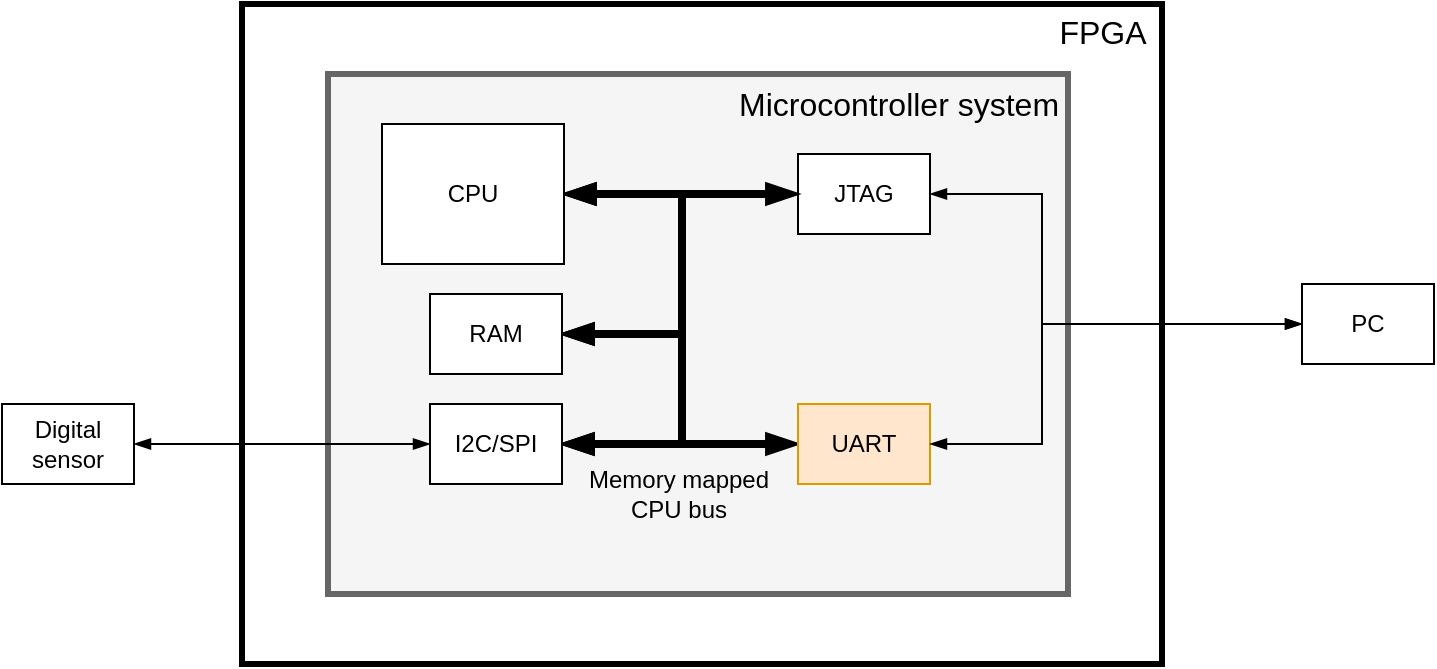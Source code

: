 <mxfile scale="2" border="0">
    <diagram id="KDHMPp0IH7KjjGZm3-7W" name="Page-1">
        <mxGraphModel dx="630" dy="598" grid="1" gridSize="10" guides="1" tooltips="1" connect="1" arrows="1" fold="1" page="1" pageScale="1" pageWidth="827" pageHeight="1169" math="0" shadow="0">
            <root>
                <mxCell id="0"/>
                <mxCell id="1" parent="0"/>
                <mxCell id="2" value="" style="rounded=0;whiteSpace=wrap;html=1;strokeWidth=3;" parent="1" vertex="1">
                    <mxGeometry x="190" y="190" width="460" height="330" as="geometry"/>
                </mxCell>
                <mxCell id="3" value="" style="rounded=0;whiteSpace=wrap;html=1;strokeWidth=3;fillColor=#f5f5f5;fontColor=#333333;strokeColor=#666666;" parent="1" vertex="1">
                    <mxGeometry x="233" y="225" width="370" height="260" as="geometry"/>
                </mxCell>
                <mxCell id="5" value="JTAG" style="rounded=0;whiteSpace=wrap;html=1;" parent="1" vertex="1">
                    <mxGeometry x="468" y="265" width="66" height="40" as="geometry"/>
                </mxCell>
                <mxCell id="12" style="edgeStyle=none;html=1;rounded=0;startArrow=blockThin;startFill=1;endArrow=blockThin;endFill=1;strokeWidth=4;entryX=1;entryY=0.5;entryDx=0;entryDy=0;exitX=1;exitY=0.5;exitDx=0;exitDy=0;" parent="1" source="6" target="8" edge="1">
                    <mxGeometry relative="1" as="geometry">
                        <mxPoint x="360" y="300" as="sourcePoint"/>
                        <mxPoint x="370" y="355" as="targetPoint"/>
                        <Array as="points">
                            <mxPoint x="410" y="285"/>
                            <mxPoint x="410" y="355"/>
                        </Array>
                    </mxGeometry>
                </mxCell>
                <mxCell id="16" style="edgeStyle=none;rounded=0;html=1;exitX=1;exitY=0.5;exitDx=0;exitDy=0;startArrow=blockThin;startFill=1;endArrow=blockThin;endFill=1;strokeWidth=4;" parent="1" source="6" target="5" edge="1">
                    <mxGeometry relative="1" as="geometry"/>
                </mxCell>
                <mxCell id="6" value="CPU" style="rounded=0;whiteSpace=wrap;html=1;" parent="1" vertex="1">
                    <mxGeometry x="260" y="250" width="91" height="70" as="geometry"/>
                </mxCell>
                <mxCell id="32" style="edgeStyle=none;rounded=0;html=1;exitX=1;exitY=0.5;exitDx=0;exitDy=0;entryX=1;entryY=0.5;entryDx=0;entryDy=0;startArrow=blockThin;startFill=1;endArrow=blockThin;endFill=1;strokeWidth=4;" parent="1" source="8" target="9" edge="1">
                    <mxGeometry relative="1" as="geometry">
                        <Array as="points">
                            <mxPoint x="410" y="355"/>
                            <mxPoint x="410" y="410"/>
                        </Array>
                    </mxGeometry>
                </mxCell>
                <mxCell id="8" value="RAM" style="rounded=0;whiteSpace=wrap;html=1;" parent="1" vertex="1">
                    <mxGeometry x="284" y="335" width="66" height="40" as="geometry"/>
                </mxCell>
                <mxCell id="17" style="edgeStyle=none;rounded=0;html=1;exitX=1;exitY=0.5;exitDx=0;exitDy=0;startArrow=blockThin;startFill=1;endArrow=blockThin;endFill=1;strokeWidth=4;" parent="1" source="9" target="10" edge="1">
                    <mxGeometry relative="1" as="geometry"/>
                </mxCell>
                <mxCell id="27" style="edgeStyle=none;rounded=0;html=1;exitX=0;exitY=0.5;exitDx=0;exitDy=0;entryX=1;entryY=0.5;entryDx=0;entryDy=0;startArrow=blockThin;startFill=1;endArrow=blockThin;endFill=1;strokeWidth=1;" parent="1" source="9" target="26" edge="1">
                    <mxGeometry relative="1" as="geometry"/>
                </mxCell>
                <mxCell id="9" value="I2C/SPI" style="rounded=0;whiteSpace=wrap;html=1;" parent="1" vertex="1">
                    <mxGeometry x="284" y="390" width="66" height="40" as="geometry"/>
                </mxCell>
                <mxCell id="10" value="UART" style="rounded=0;whiteSpace=wrap;html=1;fillColor=#ffe6cc;strokeColor=#d79b00;" parent="1" vertex="1">
                    <mxGeometry x="468" y="390" width="66" height="40" as="geometry"/>
                </mxCell>
                <mxCell id="19" value="&lt;font style=&quot;font-size: 16px&quot;&gt;Microcontroller system&lt;/font&gt;" style="text;html=1;resizable=0;autosize=1;align=center;verticalAlign=middle;points=[];fillColor=none;strokeColor=none;rounded=0;" parent="1" vertex="1">
                    <mxGeometry x="428" y="230" width="180" height="20" as="geometry"/>
                </mxCell>
                <mxCell id="20" value="&lt;font style=&quot;font-size: 16px&quot;&gt;FPGA&lt;/font&gt;" style="text;html=1;resizable=0;autosize=1;align=center;verticalAlign=middle;points=[];fillColor=none;strokeColor=none;rounded=0;" parent="1" vertex="1">
                    <mxGeometry x="590" y="194" width="60" height="20" as="geometry"/>
                </mxCell>
                <mxCell id="24" style="edgeStyle=none;rounded=0;html=1;exitX=0;exitY=0.5;exitDx=0;exitDy=0;entryX=1;entryY=0.5;entryDx=0;entryDy=0;startArrow=blockThin;startFill=1;endArrow=blockThin;endFill=1;strokeWidth=1;" parent="1" source="23" target="5" edge="1">
                    <mxGeometry relative="1" as="geometry">
                        <Array as="points">
                            <mxPoint x="590" y="350"/>
                            <mxPoint x="590" y="285"/>
                        </Array>
                    </mxGeometry>
                </mxCell>
                <mxCell id="23" value="PC" style="rounded=0;whiteSpace=wrap;html=1;" parent="1" vertex="1">
                    <mxGeometry x="720" y="330" width="66" height="40" as="geometry"/>
                </mxCell>
                <mxCell id="25" style="edgeStyle=none;rounded=0;html=1;exitX=0;exitY=0.5;exitDx=0;exitDy=0;entryX=1;entryY=0.5;entryDx=0;entryDy=0;startArrow=blockThin;startFill=1;endArrow=blockThin;endFill=1;strokeWidth=1;" parent="1" source="23" target="10" edge="1">
                    <mxGeometry relative="1" as="geometry">
                        <mxPoint x="730.0" y="360.0" as="sourcePoint"/>
                        <mxPoint x="529" y="310.0" as="targetPoint"/>
                        <Array as="points">
                            <mxPoint x="590" y="350"/>
                            <mxPoint x="590" y="410"/>
                        </Array>
                    </mxGeometry>
                </mxCell>
                <mxCell id="26" value="Digital sensor" style="rounded=0;whiteSpace=wrap;html=1;" parent="1" vertex="1">
                    <mxGeometry x="70" y="390" width="66" height="40" as="geometry"/>
                </mxCell>
                <mxCell id="28" value="Memory mapped&lt;br&gt;CPU bus" style="text;html=1;resizable=0;autosize=1;align=center;verticalAlign=middle;points=[];fillColor=none;strokeColor=none;rounded=0;" parent="1" vertex="1">
                    <mxGeometry x="353" y="420" width="110" height="30" as="geometry"/>
                </mxCell>
            </root>
        </mxGraphModel>
    </diagram>
</mxfile>